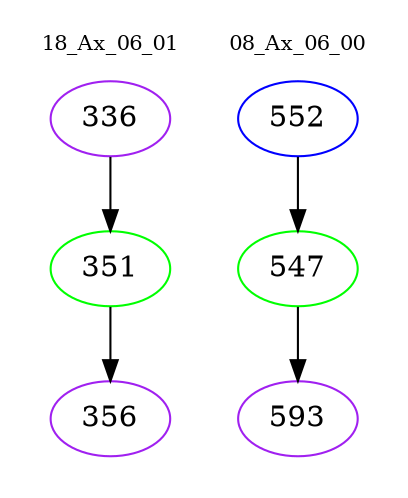 digraph{
subgraph cluster_0 {
color = white
label = "18_Ax_06_01";
fontsize=10;
T0_336 [label="336", color="purple"]
T0_336 -> T0_351 [color="black"]
T0_351 [label="351", color="green"]
T0_351 -> T0_356 [color="black"]
T0_356 [label="356", color="purple"]
}
subgraph cluster_1 {
color = white
label = "08_Ax_06_00";
fontsize=10;
T1_552 [label="552", color="blue"]
T1_552 -> T1_547 [color="black"]
T1_547 [label="547", color="green"]
T1_547 -> T1_593 [color="black"]
T1_593 [label="593", color="purple"]
}
}

